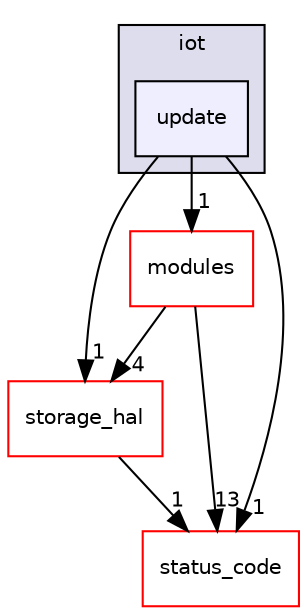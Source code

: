 digraph "update" {
  compound=true
  node [ fontsize="10", fontname="Helvetica"];
  edge [ labelfontsize="10", labelfontname="Helvetica"];
  subgraph clusterdir_54db81a5e23cdccb621c4f507d9b7534 {
    graph [ bgcolor="#ddddee", pencolor="black", label="iot" fontname="Helvetica", fontsize="10", URL="dir_54db81a5e23cdccb621c4f507d9b7534.html"]
  dir_aba51a511142eebe658444236f1374a5 [shape=box, label="update", style="filled", fillcolor="#eeeeff", pencolor="black", URL="dir_aba51a511142eebe658444236f1374a5.html"];
  }
  dir_b62c56929832e2b5d4d4591e43b1d697 [shape=box label="storage_hal" fillcolor="white" style="filled" color="red" URL="dir_b62c56929832e2b5d4d4591e43b1d697.html"];
  dir_e05d7e2b1ecd646af5bb94391405f3b5 [shape=box label="modules" fillcolor="white" style="filled" color="red" URL="dir_e05d7e2b1ecd646af5bb94391405f3b5.html"];
  dir_ce69f04d794f898617ad6ff7228c17b7 [shape=box label="status_code" fillcolor="white" style="filled" color="red" URL="dir_ce69f04d794f898617ad6ff7228c17b7.html"];
  dir_b62c56929832e2b5d4d4591e43b1d697->dir_ce69f04d794f898617ad6ff7228c17b7 [headlabel="1", labeldistance=1.5 headhref="dir_000091_000086.html"];
  dir_aba51a511142eebe658444236f1374a5->dir_b62c56929832e2b5d4d4591e43b1d697 [headlabel="1", labeldistance=1.5 headhref="dir_000105_000091.html"];
  dir_aba51a511142eebe658444236f1374a5->dir_e05d7e2b1ecd646af5bb94391405f3b5 [headlabel="1", labeldistance=1.5 headhref="dir_000105_000008.html"];
  dir_aba51a511142eebe658444236f1374a5->dir_ce69f04d794f898617ad6ff7228c17b7 [headlabel="1", labeldistance=1.5 headhref="dir_000105_000086.html"];
  dir_e05d7e2b1ecd646af5bb94391405f3b5->dir_b62c56929832e2b5d4d4591e43b1d697 [headlabel="4", labeldistance=1.5 headhref="dir_000008_000091.html"];
  dir_e05d7e2b1ecd646af5bb94391405f3b5->dir_ce69f04d794f898617ad6ff7228c17b7 [headlabel="13", labeldistance=1.5 headhref="dir_000008_000086.html"];
}
